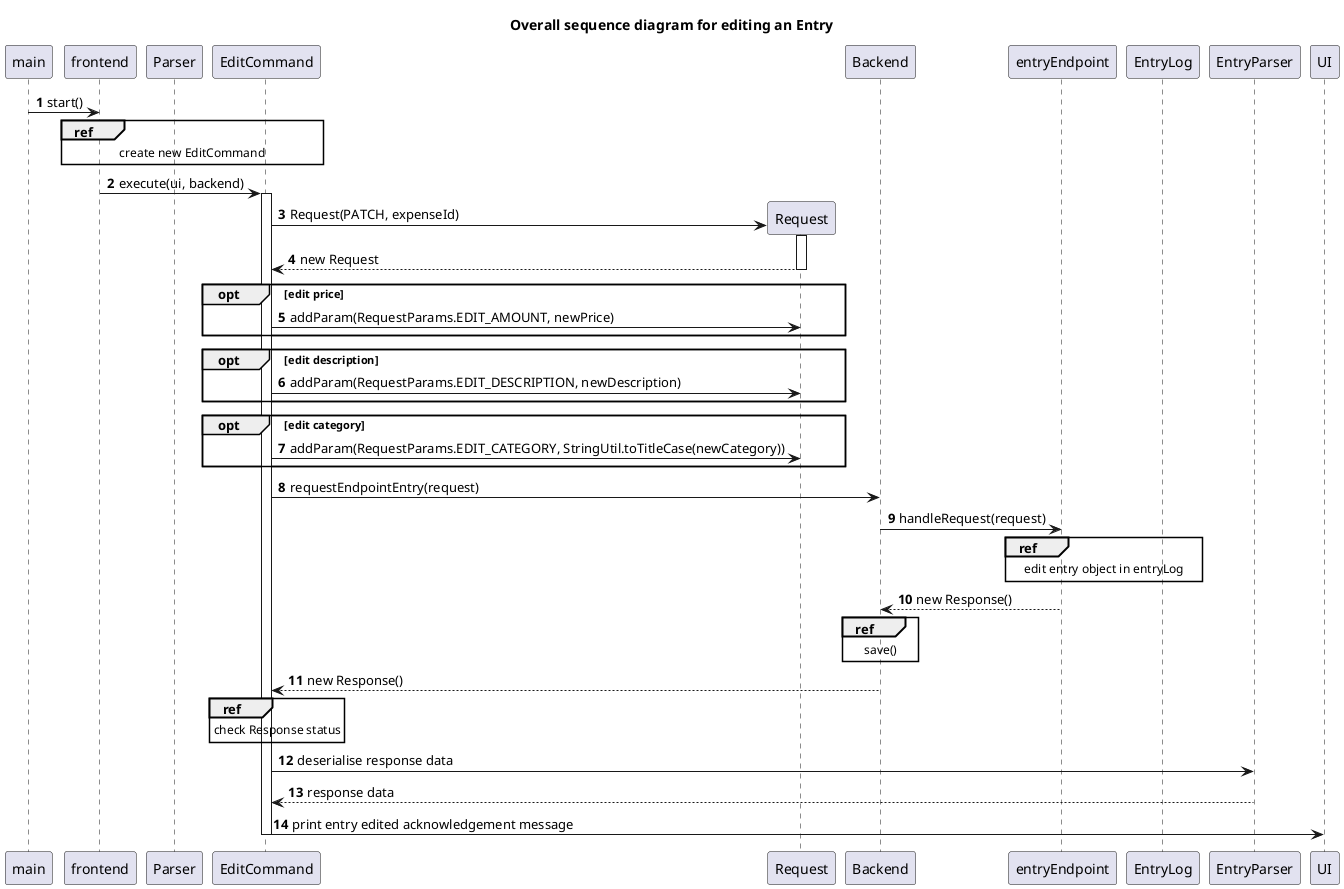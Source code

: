 @startuml
'https://plantuml.com/sequence-diagram

autonumber
title Overall sequence diagram for editing an Entry

main -> frontend: start()
ref over frontend, Parser, EditCommand : create new EditCommand

'EXECUTE
frontend -> EditCommand ++ : execute(ui, backend)
EditCommand -> Request ** : Request(PATCH, expenseId)
activate Request
return new Request
opt edit price
    EditCommand -> Request : addParam(RequestParams.EDIT_AMOUNT, newPrice)
end
opt edit description
    EditCommand -> Request : addParam(RequestParams.EDIT_DESCRIPTION, newDescription)
end
opt edit category
    EditCommand -> Request : addParam(RequestParams.EDIT_CATEGORY, StringUtil.toTitleCase(newCategory))
end
EditCommand -> Backend : requestEndpointEntry(request)
Backend -> entryEndpoint : handleRequest(request)
ref over entryEndpoint, EntryLog : edit entry object in entryLog
entryEndpoint --> Backend : new Response()
ref over Backend : save()
Backend --> EditCommand : new Response()
ref over EditCommand : check Response status
EditCommand -> EntryParser : deserialise response data
EntryParser --> EditCommand : response data
EditCommand -> UI --: print entry edited acknowledgement message
@enduml